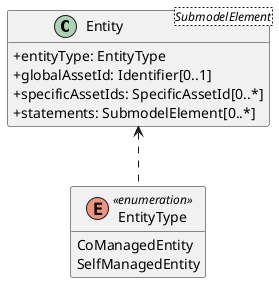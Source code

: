 @startuml
skinparam classAttributeIconSize 0
hide methods

class Entity<SubmodelElement> {
  +entityType: EntityType 
  +globalAssetId: Identifier[0..1] 
  +specificAssetIds: SpecificAssetId[0..*] 
  +statements: SubmodelElement[0..*] 
}
enum EntityType <<enumeration>> {
  CoManagedEntity
  SelfManagedEntity
}
Entity <.. EntityType
@enduml